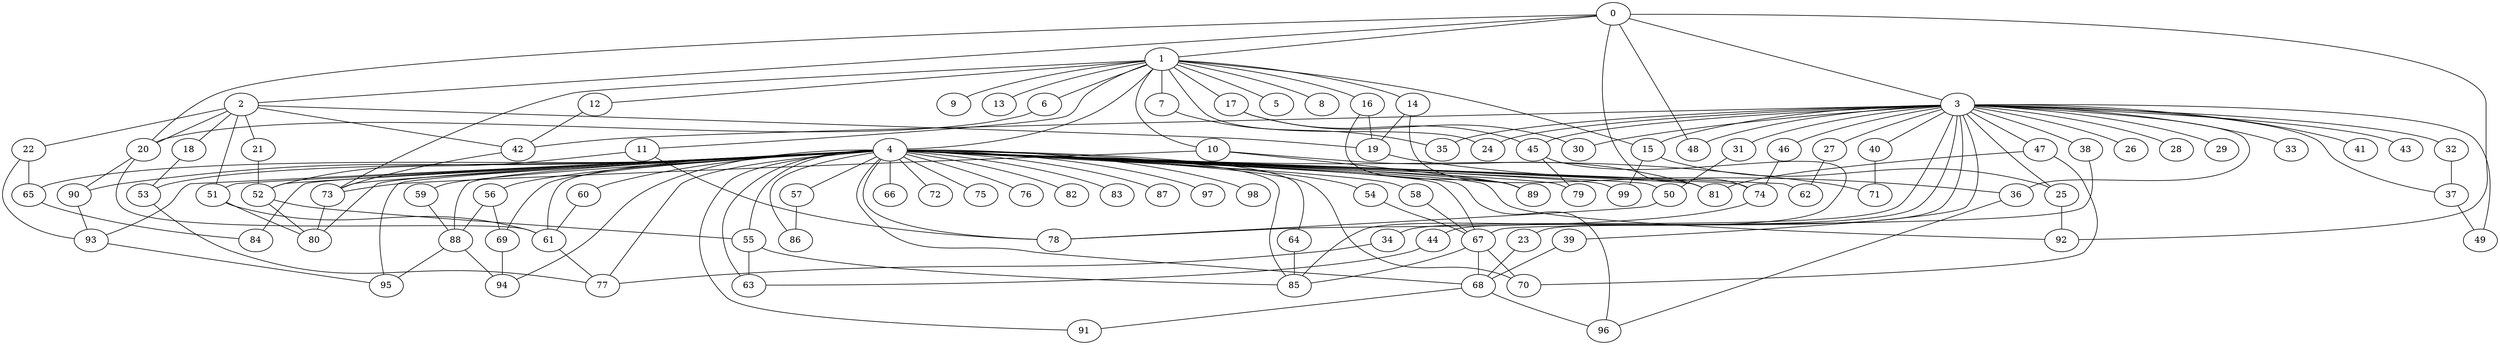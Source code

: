 
graph graphname {
    0 -- 1
0 -- 2
0 -- 3
0 -- 20
0 -- 74
0 -- 92
0 -- 48
1 -- 4
1 -- 5
1 -- 6
1 -- 7
1 -- 8
1 -- 9
1 -- 10
1 -- 11
1 -- 12
1 -- 13
1 -- 14
1 -- 15
1 -- 16
1 -- 17
1 -- 24
1 -- 73
2 -- 18
2 -- 19
2 -- 20
2 -- 21
2 -- 22
2 -- 51
2 -- 42
3 -- 23
3 -- 24
3 -- 25
3 -- 26
3 -- 27
3 -- 28
3 -- 29
3 -- 30
3 -- 31
3 -- 32
3 -- 33
3 -- 34
3 -- 35
3 -- 36
3 -- 37
3 -- 38
3 -- 39
3 -- 40
3 -- 41
3 -- 42
3 -- 43
3 -- 44
3 -- 45
3 -- 46
3 -- 47
3 -- 48
3 -- 49
3 -- 15
4 -- 50
4 -- 51
4 -- 52
4 -- 53
4 -- 54
4 -- 55
4 -- 56
4 -- 57
4 -- 58
4 -- 59
4 -- 60
4 -- 61
4 -- 62
4 -- 63
4 -- 64
4 -- 65
4 -- 66
4 -- 67
4 -- 68
4 -- 69
4 -- 70
4 -- 71
4 -- 72
4 -- 73
4 -- 74
4 -- 75
4 -- 76
4 -- 77
4 -- 78
4 -- 79
4 -- 80
4 -- 81
4 -- 82
4 -- 83
4 -- 84
4 -- 85
4 -- 86
4 -- 87
4 -- 88
4 -- 89
4 -- 90
4 -- 91
4 -- 92
4 -- 93
4 -- 94
4 -- 95
4 -- 96
4 -- 97
4 -- 98
4 -- 99
6 -- 20
7 -- 35
10 -- 89
10 -- 81
10 -- 73
11 -- 78
11 -- 52
12 -- 42
14 -- 19
14 -- 81
15 -- 25
15 -- 99
16 -- 19
16 -- 89
17 -- 45
17 -- 30
18 -- 53
19 -- 36
20 -- 61
20 -- 90
21 -- 52
22 -- 93
22 -- 65
23 -- 68
25 -- 92
27 -- 62
31 -- 50
32 -- 37
34 -- 77
36 -- 96
37 -- 49
38 -- 67
39 -- 68
40 -- 71
42 -- 73
44 -- 63
45 -- 79
45 -- 85
46 -- 74
47 -- 81
47 -- 70
50 -- 78
51 -- 80
51 -- 61
52 -- 80
52 -- 55
53 -- 77
54 -- 67
55 -- 63
55 -- 85
56 -- 88
56 -- 69
57 -- 86
58 -- 67
59 -- 88
60 -- 61
61 -- 77
64 -- 85
65 -- 84
67 -- 85
67 -- 70
67 -- 68
68 -- 91
68 -- 96
69 -- 94
73 -- 80
74 -- 78
88 -- 94
88 -- 95
90 -- 93
93 -- 95

}
